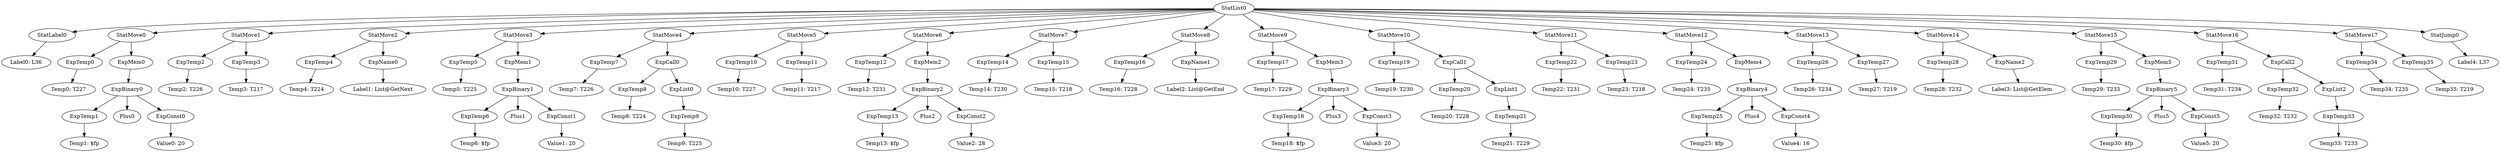 digraph {
	ordering = out;
	ExpTemp35 -> "Temp35: T219";
	StatMove17 -> ExpTemp34;
	StatMove17 -> ExpTemp35;
	ExpList2 -> ExpTemp33;
	StatMove16 -> ExpTemp31;
	StatMove16 -> ExpCall2;
	ExpBinary5 -> ExpTemp30;
	ExpBinary5 -> Plus5;
	ExpBinary5 -> ExpConst5;
	ExpTemp29 -> "Temp29: T233";
	ExpName2 -> "Label3: List@GetElem";
	ExpTemp27 -> "Temp27: T219";
	StatMove13 -> ExpTemp26;
	StatMove13 -> ExpTemp27;
	ExpTemp26 -> "Temp26: T234";
	ExpMem4 -> ExpBinary4;
	ExpConst4 -> "Value4: 16";
	ExpTemp25 -> "Temp25: $fp";
	ExpTemp24 -> "Temp24: T235";
	StatMove11 -> ExpTemp22;
	StatMove11 -> ExpTemp23;
	StatJump0 -> "Label4: L37";
	ExpCall1 -> ExpTemp20;
	ExpCall1 -> ExpList1;
	ExpTemp20 -> "Temp20: T228";
	ExpCall2 -> ExpTemp32;
	ExpCall2 -> ExpList2;
	StatMove10 -> ExpTemp19;
	StatMove10 -> ExpCall1;
	ExpMem3 -> ExpBinary3;
	StatMove4 -> ExpTemp7;
	StatMove4 -> ExpCall0;
	ExpMem0 -> ExpBinary0;
	StatMove7 -> ExpTemp14;
	StatMove7 -> ExpTemp15;
	ExpTemp22 -> "Temp22: T231";
	StatMove3 -> ExpTemp5;
	StatMove3 -> ExpMem1;
	StatMove15 -> ExpTemp29;
	StatMove15 -> ExpMem5;
	ExpTemp11 -> "Temp11: T217";
	ExpTemp5 -> "Temp5: T225";
	ExpTemp1 -> "Temp1: $fp";
	ExpTemp28 -> "Temp28: T232";
	ExpTemp14 -> "Temp14: T230";
	ExpTemp4 -> "Temp4: T224";
	ExpName0 -> "Label1: List@GetNext";
	ExpTemp3 -> "Temp3: T217";
	ExpTemp23 -> "Temp23: T218";
	ExpBinary0 -> ExpTemp1;
	ExpBinary0 -> Plus0;
	ExpBinary0 -> ExpConst0;
	ExpTemp7 -> "Temp7: T226";
	ExpTemp0 -> "Temp0: T227";
	StatList0 -> StatLabel0;
	StatList0 -> StatMove0;
	StatList0 -> StatMove1;
	StatList0 -> StatMove2;
	StatList0 -> StatMove3;
	StatList0 -> StatMove4;
	StatList0 -> StatMove5;
	StatList0 -> StatMove6;
	StatList0 -> StatMove7;
	StatList0 -> StatMove8;
	StatList0 -> StatMove9;
	StatList0 -> StatMove10;
	StatList0 -> StatMove11;
	StatList0 -> StatMove12;
	StatList0 -> StatMove13;
	StatList0 -> StatMove14;
	StatList0 -> StatMove15;
	StatList0 -> StatMove16;
	StatList0 -> StatMove17;
	StatList0 -> StatJump0;
	ExpTemp34 -> "Temp34: T235";
	ExpMem1 -> ExpBinary1;
	StatMove9 -> ExpTemp17;
	StatMove9 -> ExpMem3;
	ExpTemp33 -> "Temp33: T233";
	ExpBinary4 -> ExpTemp25;
	ExpBinary4 -> Plus4;
	ExpBinary4 -> ExpConst4;
	ExpConst0 -> "Value0: 20";
	ExpTemp19 -> "Temp19: T230";
	StatMove2 -> ExpTemp4;
	StatMove2 -> ExpName0;
	ExpTemp2 -> "Temp2: T226";
	ExpTemp10 -> "Temp10: T227";
	ExpList1 -> ExpTemp21;
	ExpBinary1 -> ExpTemp6;
	ExpBinary1 -> Plus1;
	ExpBinary1 -> ExpConst1;
	ExpConst1 -> "Value1: 20";
	ExpConst5 -> "Value5: 20";
	StatMove5 -> ExpTemp10;
	StatMove5 -> ExpTemp11;
	StatMove1 -> ExpTemp2;
	StatMove1 -> ExpTemp3;
	ExpTemp31 -> "Temp31: T234";
	ExpTemp18 -> "Temp18: $fp";
	ExpTemp8 -> "Temp8: T224";
	StatMove14 -> ExpTemp28;
	StatMove14 -> ExpName2;
	ExpCall0 -> ExpTemp8;
	ExpCall0 -> ExpList0;
	ExpTemp12 -> "Temp12: T231";
	ExpMem2 -> ExpBinary2;
	ExpTemp21 -> "Temp21: T229";
	ExpTemp17 -> "Temp17: T229";
	ExpTemp9 -> "Temp9: T225";
	ExpList0 -> ExpTemp9;
	ExpTemp6 -> "Temp6: $fp";
	StatMove6 -> ExpTemp12;
	StatMove6 -> ExpMem2;
	ExpTemp13 -> "Temp13: $fp";
	ExpTemp16 -> "Temp16: T228";
	ExpMem5 -> ExpBinary5;
	StatLabel0 -> "Label0: L36";
	ExpBinary2 -> ExpTemp13;
	ExpBinary2 -> Plus2;
	ExpBinary2 -> ExpConst2;
	ExpTemp32 -> "Temp32: T232";
	StatMove0 -> ExpTemp0;
	StatMove0 -> ExpMem0;
	StatMove8 -> ExpTemp16;
	StatMove8 -> ExpName1;
	ExpTemp15 -> "Temp15: T218";
	ExpName1 -> "Label2: List@GetEnd";
	StatMove12 -> ExpTemp24;
	StatMove12 -> ExpMem4;
	ExpConst2 -> "Value2: 28";
	ExpBinary3 -> ExpTemp18;
	ExpBinary3 -> Plus3;
	ExpBinary3 -> ExpConst3;
	ExpTemp30 -> "Temp30: $fp";
	ExpConst3 -> "Value3: 20";
}

